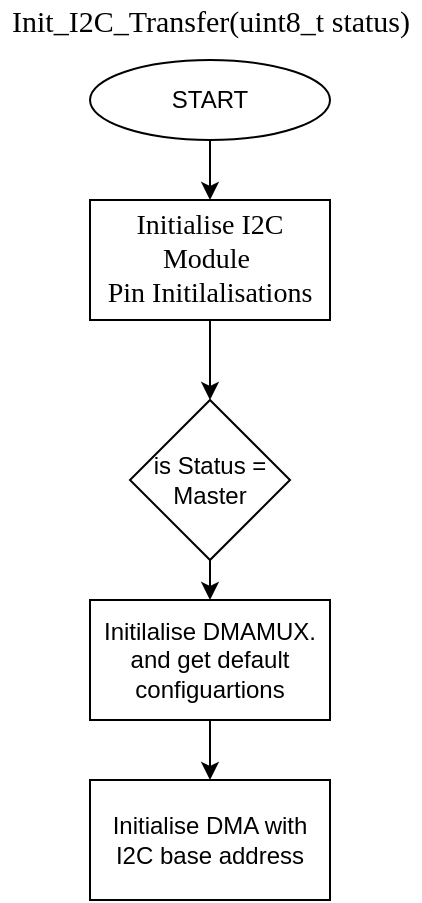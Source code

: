 <mxfile version="14.1.9" type="github"><diagram id="hTo4NJdafSz_vEge3E0o" name="Page-1"><mxGraphModel dx="934" dy="523" grid="1" gridSize="10" guides="1" tooltips="1" connect="1" arrows="1" fold="1" page="1" pageScale="1" pageWidth="827" pageHeight="1169" math="0" shadow="0"><root><mxCell id="0"/><mxCell id="1" parent="0"/><mxCell id="2SENxOKNQcfaIJzHNGIh-4" style="edgeStyle=orthogonalEdgeStyle;rounded=0;orthogonalLoop=1;jettySize=auto;html=1;exitX=0.5;exitY=1;exitDx=0;exitDy=0;" edge="1" parent="1" source="2SENxOKNQcfaIJzHNGIh-1" target="2SENxOKNQcfaIJzHNGIh-3"><mxGeometry relative="1" as="geometry"/></mxCell><mxCell id="2SENxOKNQcfaIJzHNGIh-1" value="START" style="ellipse;whiteSpace=wrap;html=1;" vertex="1" parent="1"><mxGeometry x="340" y="60" width="120" height="40" as="geometry"/></mxCell><mxCell id="2SENxOKNQcfaIJzHNGIh-2" value="&lt;font style=&quot;font-size: 15px&quot; face=&quot;Times New Roman&quot;&gt;Init_I2C_Transfer(uint8_t status)&lt;/font&gt;" style="text;html=1;align=center;verticalAlign=middle;resizable=0;points=[];autosize=1;" vertex="1" parent="1"><mxGeometry x="295" y="30" width="210" height="20" as="geometry"/></mxCell><mxCell id="2SENxOKNQcfaIJzHNGIh-6" style="edgeStyle=orthogonalEdgeStyle;rounded=0;orthogonalLoop=1;jettySize=auto;html=1;exitX=0.5;exitY=1;exitDx=0;exitDy=0;" edge="1" parent="1" source="2SENxOKNQcfaIJzHNGIh-3" target="2SENxOKNQcfaIJzHNGIh-5"><mxGeometry relative="1" as="geometry"/></mxCell><mxCell id="2SENxOKNQcfaIJzHNGIh-3" value="&lt;font face=&quot;Times New Roman&quot; style=&quot;font-size: 14px&quot;&gt;Initialise I2C Module&amp;nbsp;&lt;br&gt;Pin Initilalisations&lt;br&gt;&lt;/font&gt;" style="rounded=0;whiteSpace=wrap;html=1;" vertex="1" parent="1"><mxGeometry x="340" y="130" width="120" height="60" as="geometry"/></mxCell><mxCell id="2SENxOKNQcfaIJzHNGIh-8" style="edgeStyle=orthogonalEdgeStyle;rounded=0;orthogonalLoop=1;jettySize=auto;html=1;exitX=0.5;exitY=1;exitDx=0;exitDy=0;entryX=0.5;entryY=0;entryDx=0;entryDy=0;" edge="1" parent="1" source="2SENxOKNQcfaIJzHNGIh-5" target="2SENxOKNQcfaIJzHNGIh-7"><mxGeometry relative="1" as="geometry"/></mxCell><mxCell id="2SENxOKNQcfaIJzHNGIh-5" value="is Status = Master" style="rhombus;whiteSpace=wrap;html=1;" vertex="1" parent="1"><mxGeometry x="360" y="230" width="80" height="80" as="geometry"/></mxCell><mxCell id="2SENxOKNQcfaIJzHNGIh-10" style="edgeStyle=orthogonalEdgeStyle;rounded=0;orthogonalLoop=1;jettySize=auto;html=1;exitX=0.5;exitY=1;exitDx=0;exitDy=0;entryX=0.5;entryY=0;entryDx=0;entryDy=0;" edge="1" parent="1" source="2SENxOKNQcfaIJzHNGIh-7" target="2SENxOKNQcfaIJzHNGIh-9"><mxGeometry relative="1" as="geometry"/></mxCell><mxCell id="2SENxOKNQcfaIJzHNGIh-7" value="Initilalise DMAMUX.&lt;br&gt;and get default configuartions" style="rounded=0;whiteSpace=wrap;html=1;" vertex="1" parent="1"><mxGeometry x="340" y="330" width="120" height="60" as="geometry"/></mxCell><mxCell id="2SENxOKNQcfaIJzHNGIh-9" value="Initialise DMA with I2C base address" style="rounded=0;whiteSpace=wrap;html=1;" vertex="1" parent="1"><mxGeometry x="340" y="420" width="120" height="60" as="geometry"/></mxCell></root></mxGraphModel></diagram></mxfile>